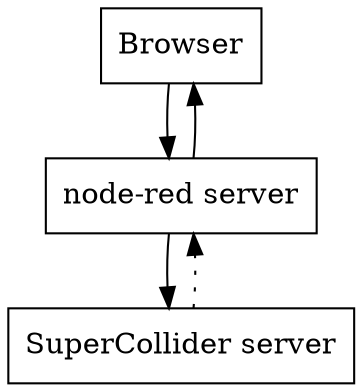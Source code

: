 digraph G {

node[shape=box];

Browser -> NR;
NR -> Browser;

NR -> SC;
SC -> NR[style=dotted];

NR[label="node-red server"];
SC[label="SuperCollider server"];

}